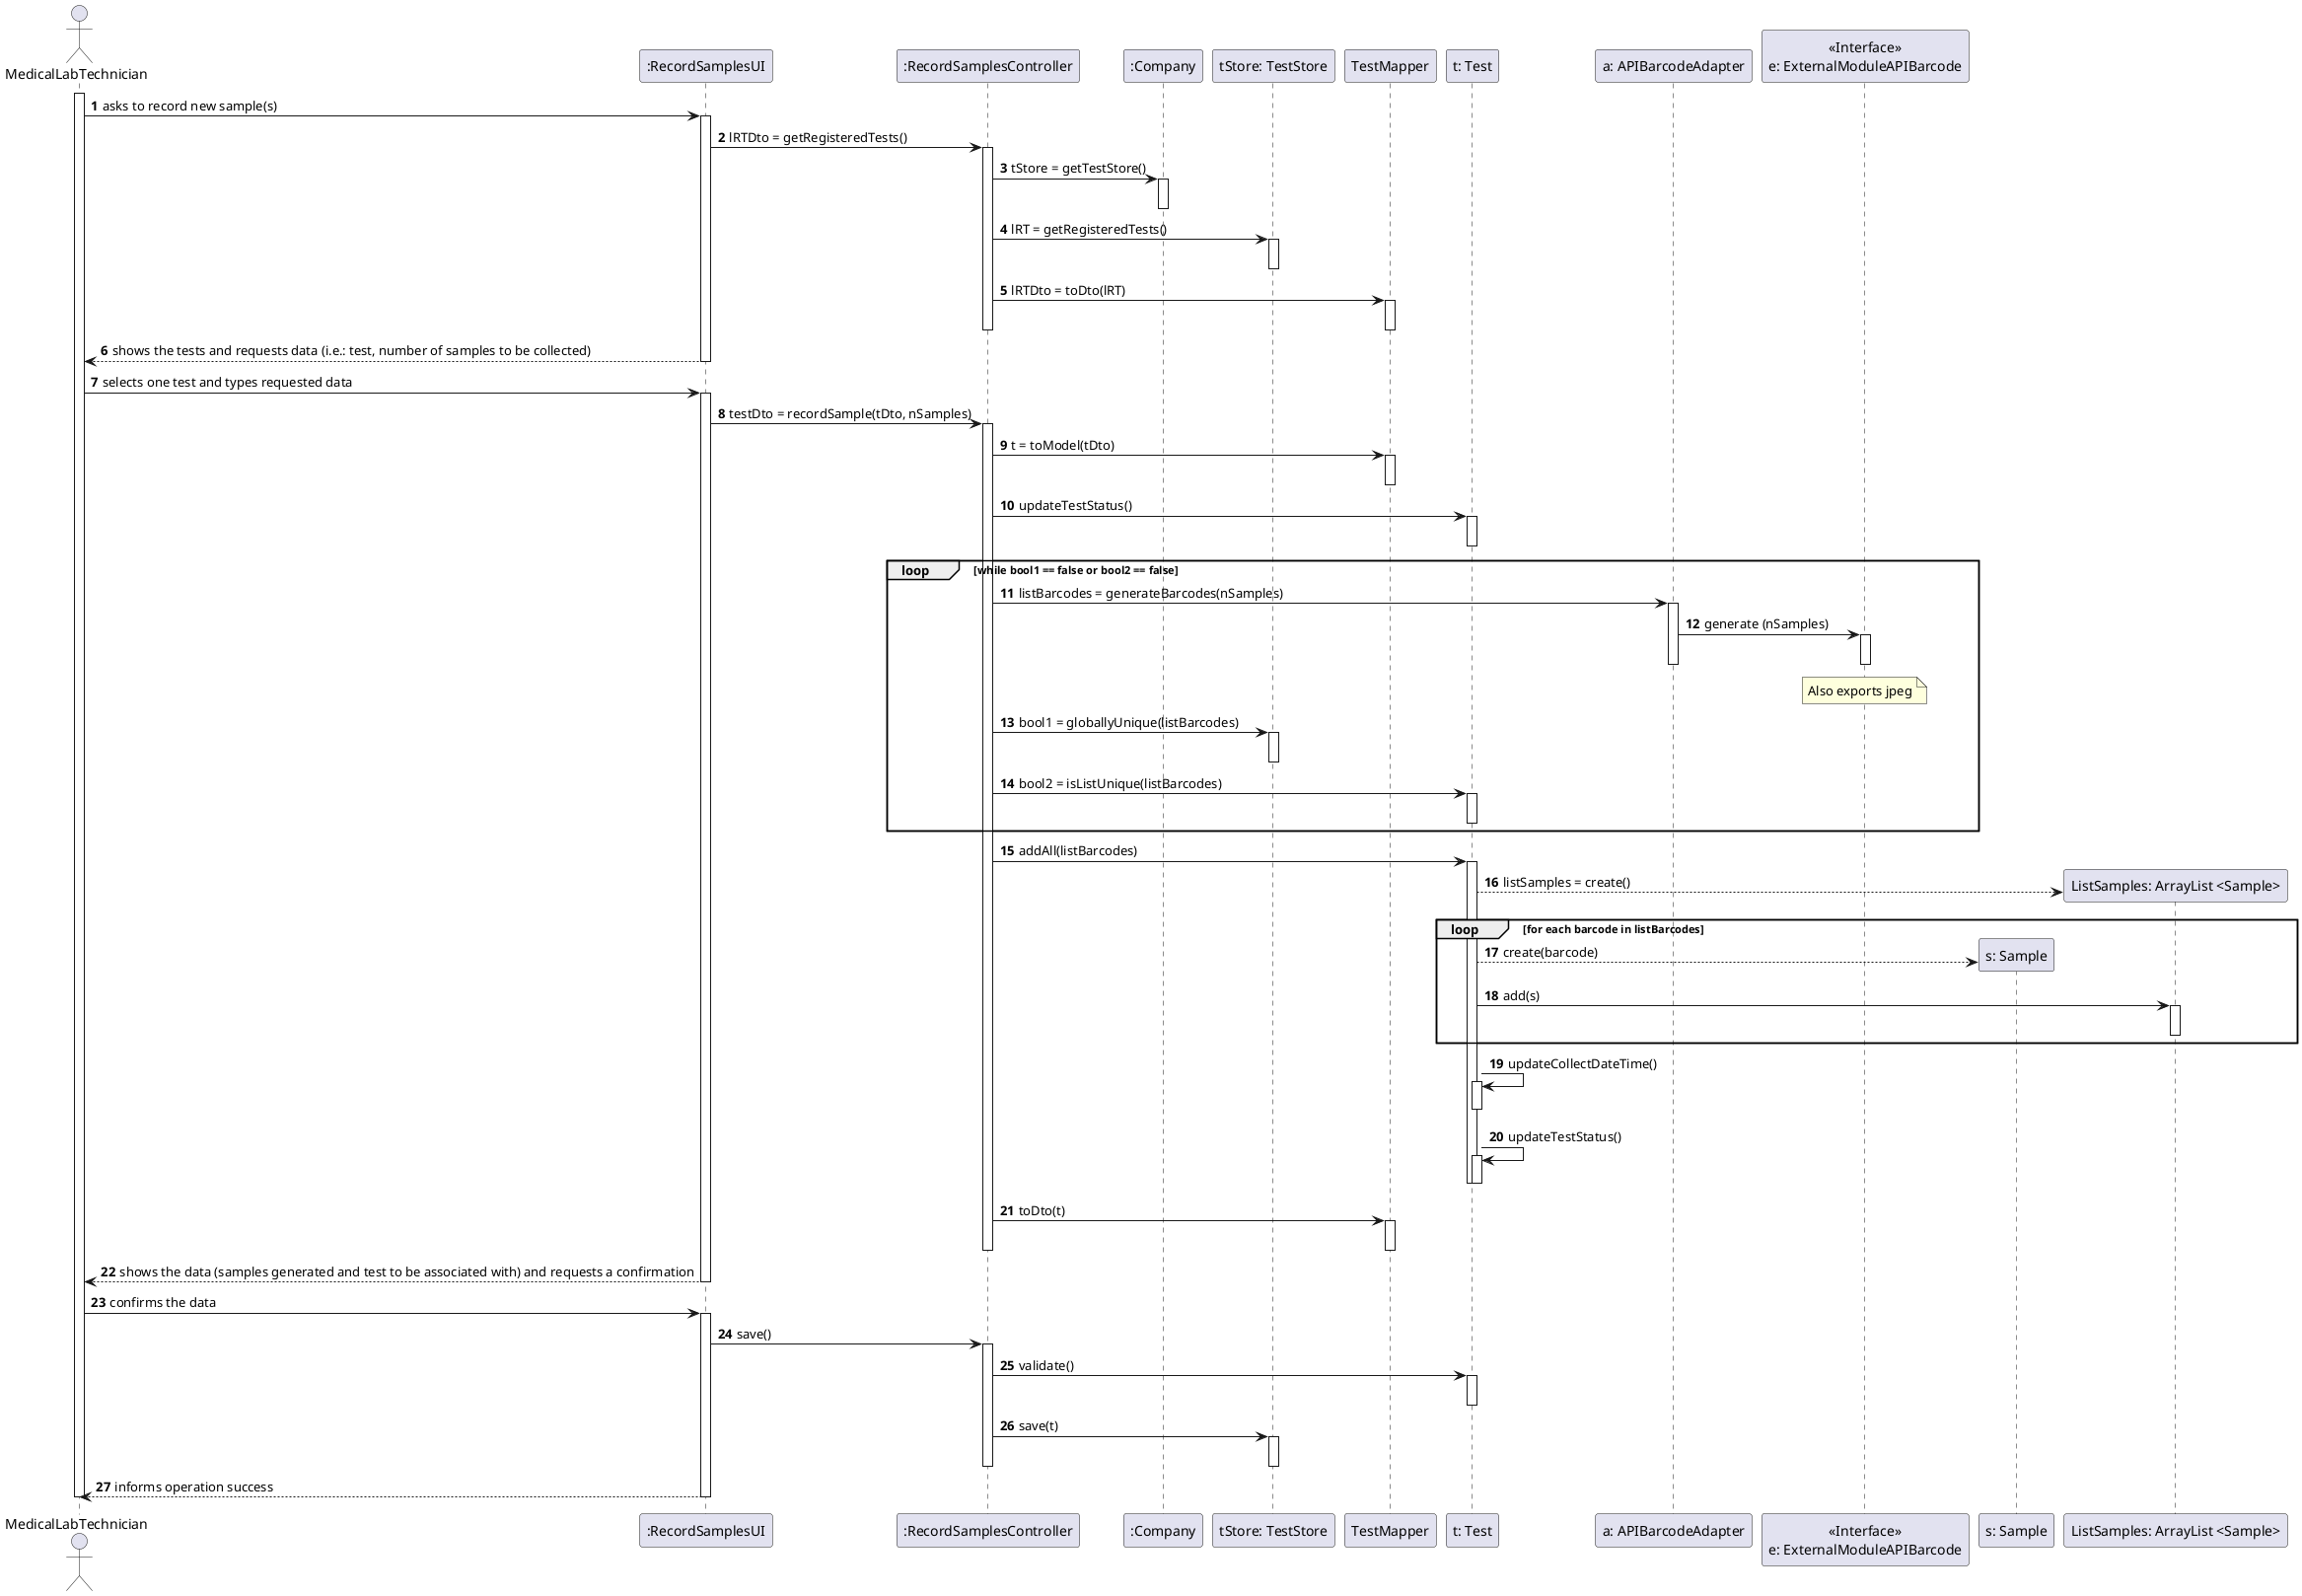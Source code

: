 @startuml
'https://plantuml.com/sequence-diagram

autonumber

actor MedicalLabTechnician as MLT
participant ":RecordSamplesUI" as RSUI
participant ":RecordSamplesController" as RSC
participant ":Company" as COMP
participant "tStore: TestStore" as TS
participant "TestMapper" as TM
participant "t: Test" as T
participant "a: APIBarcodeAdapter" as APIBA
participant "<<Interface>>\ne: ExternalModuleAPIBarcode" as EMAPIB
participant "s: Sample" as S
participant "ListSamples: ArrayList <Sample>" as LS

activate MLT
MLT -> RSUI : asks to record new sample(s)
activate RSUI
RSUI -> RSC : lRTDto = getRegisteredTests()
activate RSC
RSC -> COMP : tStore = getTestStore()
activate COMP
deactivate COMP
RSC -> TS : lRT = getRegisteredTests()
activate TS
deactivate TS
RSC -> TM : lRTDto = toDto(lRT)
activate TM
deactivate TM
deactivate RSC
RSUI --> MLT : shows the tests and requests data (i.e.: test, number of samples to be collected)
deactivate RSUI

MLT -> RSUI : selects one test and types requested data
activate RSUI
RSUI -> RSC : testDto = recordSample(tDto, nSamples)
activate RSC
RSC -> TM : t = toModel(tDto)
activate TM
deactivate TM
RSC -> T : updateTestStatus()
activate T
deactivate T
loop while bool1 == false or bool2 == false
RSC -> APIBA : listBarcodes = generateBarcodes(nSamples)
activate APIBA
APIBA -> EMAPIB : generate (nSamples)
activate EMAPIB
deactivate EMAPIB
note over EMAPIB : Also exports jpeg
deactivate APIBA
RSC -> TS : bool1 = globallyUnique(listBarcodes)
activate TS
deactivate TS
RSC -> T : bool2 = isListUnique(listBarcodes)
activate T
deactivate T
end
RSC -> T : addAll(listBarcodes)
activate T
T --> LS** : listSamples = create()
loop for each barcode in listBarcodes
T --> S** : create(barcode)
T -> LS : add(s)
activate LS
deactivate LS
end
T -> T : updateCollectDateTime()
activate T
deactivate T
T -> T : updateTestStatus()
activate T
deactivate T
deactivate T
RSC -> TM : toDto(t)
activate TM
deactivate TM
deactivate RSC
RSUI --> MLT : shows the data (samples generated and test to be associated with) and requests a confirmation
deactivate RSUI

MLT -> RSUI : confirms the data
activate RSUI
RSUI -> RSC : save()
activate RSC
RSC -> T : validate()
activate T
deactivate T
RSC -> TS : save(t)
activate TS
deactivate TS
deactivate RSC
RSUI --> MLT : informs operation success
deactivate RSUI

deactivate MLT
@enduml